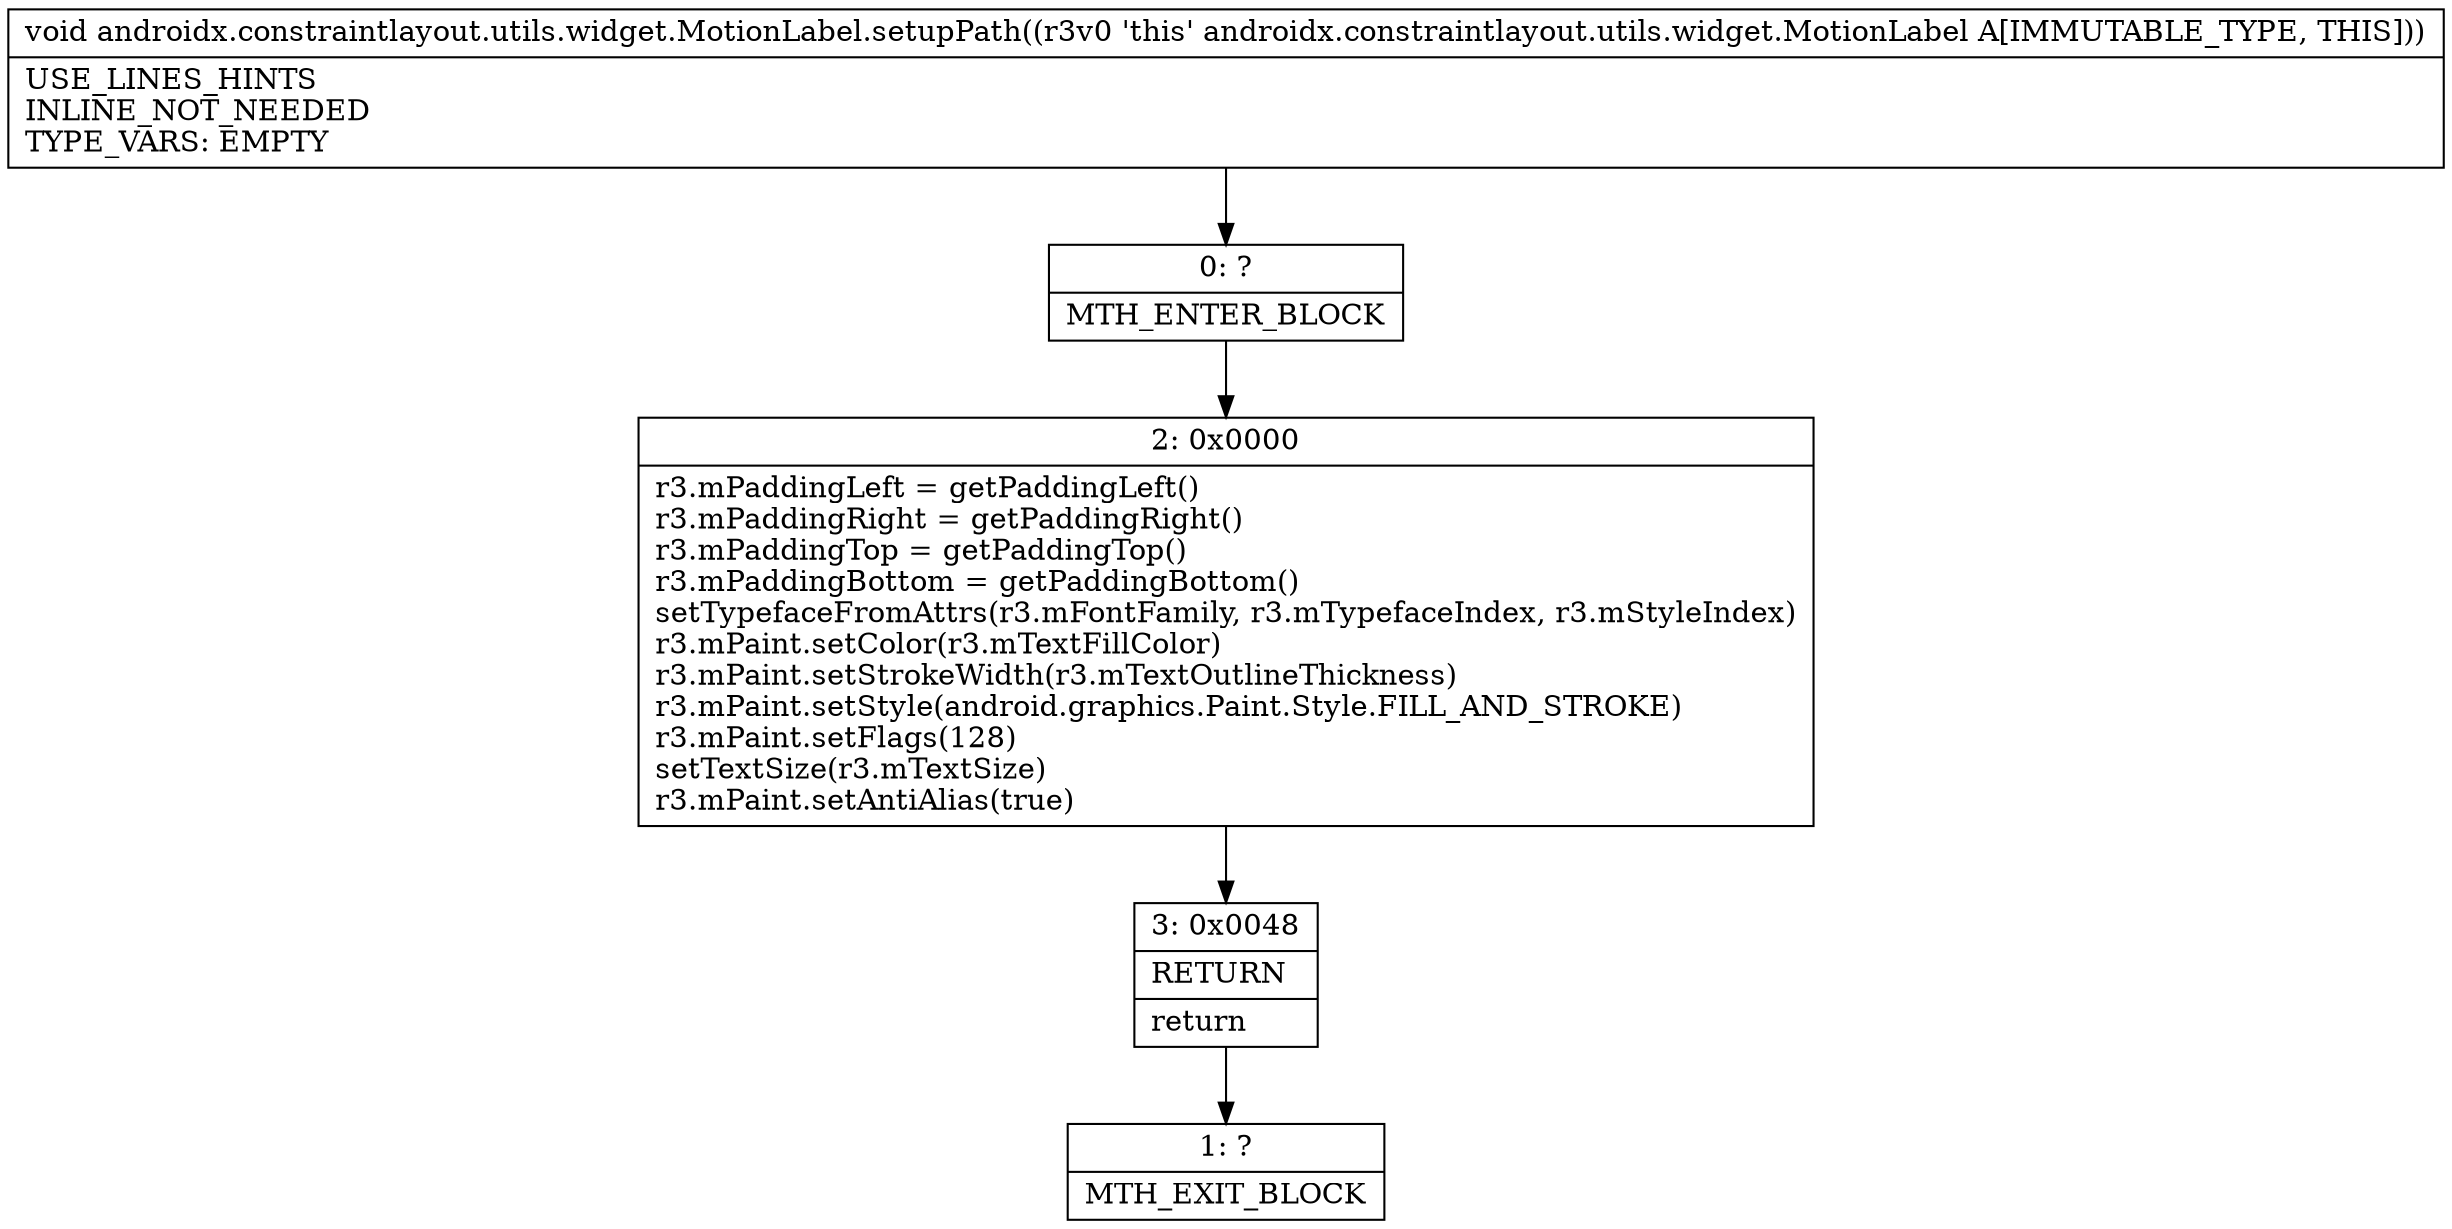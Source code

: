digraph "CFG forandroidx.constraintlayout.utils.widget.MotionLabel.setupPath()V" {
Node_0 [shape=record,label="{0\:\ ?|MTH_ENTER_BLOCK\l}"];
Node_2 [shape=record,label="{2\:\ 0x0000|r3.mPaddingLeft = getPaddingLeft()\lr3.mPaddingRight = getPaddingRight()\lr3.mPaddingTop = getPaddingTop()\lr3.mPaddingBottom = getPaddingBottom()\lsetTypefaceFromAttrs(r3.mFontFamily, r3.mTypefaceIndex, r3.mStyleIndex)\lr3.mPaint.setColor(r3.mTextFillColor)\lr3.mPaint.setStrokeWidth(r3.mTextOutlineThickness)\lr3.mPaint.setStyle(android.graphics.Paint.Style.FILL_AND_STROKE)\lr3.mPaint.setFlags(128)\lsetTextSize(r3.mTextSize)\lr3.mPaint.setAntiAlias(true)\l}"];
Node_3 [shape=record,label="{3\:\ 0x0048|RETURN\l|return\l}"];
Node_1 [shape=record,label="{1\:\ ?|MTH_EXIT_BLOCK\l}"];
MethodNode[shape=record,label="{void androidx.constraintlayout.utils.widget.MotionLabel.setupPath((r3v0 'this' androidx.constraintlayout.utils.widget.MotionLabel A[IMMUTABLE_TYPE, THIS]))  | USE_LINES_HINTS\lINLINE_NOT_NEEDED\lTYPE_VARS: EMPTY\l}"];
MethodNode -> Node_0;Node_0 -> Node_2;
Node_2 -> Node_3;
Node_3 -> Node_1;
}


